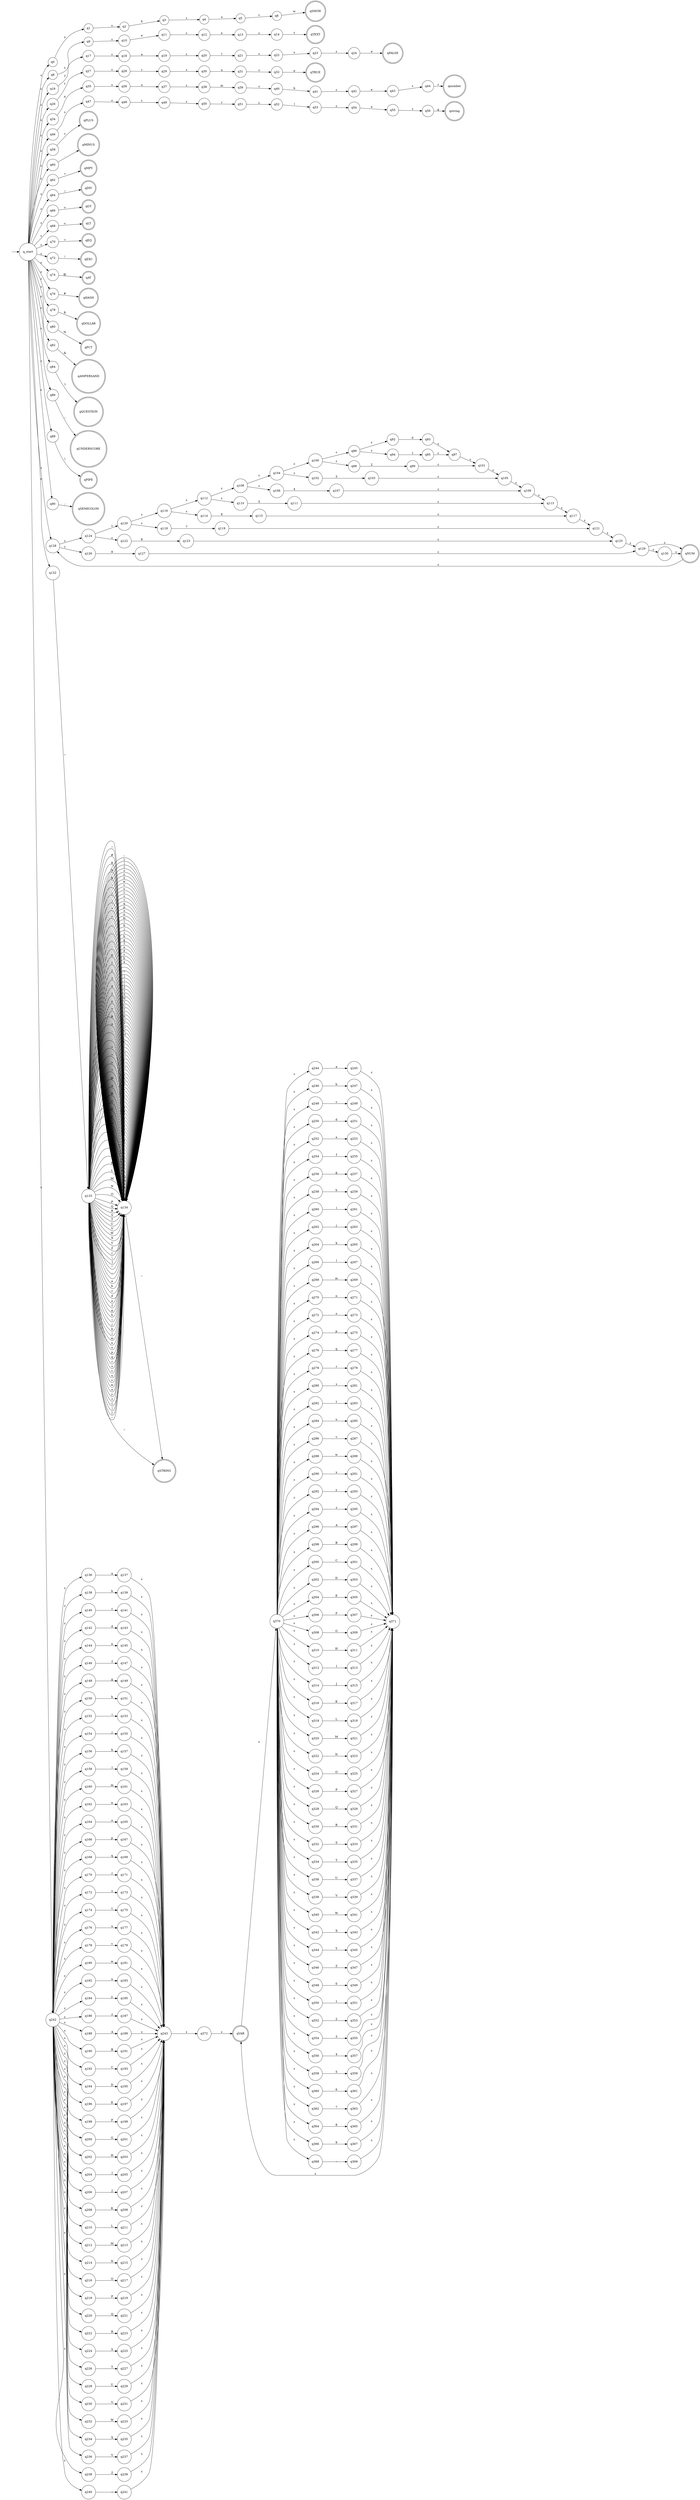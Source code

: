 digraph {
	rankdir=LR
	start [label="" shape=none]
	start -> q_start
	q_start [label=q_start shape=circle]
	q_start -> q0 [label="ε"]
	q_start -> q8 [label="ε"]
	q_start -> q16 [label="ε"]
	q_start -> q26 [label="ε"]
	q_start -> q34 [label="ε"]
	q_start -> q46 [label="ε"]
	q_start -> q58 [label="ε"]
	q_start -> q60 [label="ε"]
	q_start -> q62 [label="ε"]
	q_start -> q64 [label="ε"]
	q_start -> q66 [label="ε"]
	q_start -> q68 [label="ε"]
	q_start -> q70 [label="ε"]
	q_start -> q72 [label="ε"]
	q_start -> q74 [label="ε"]
	q_start -> q76 [label="ε"]
	q_start -> q78 [label="ε"]
	q_start -> q80 [label="ε"]
	q_start -> q82 [label="ε"]
	q_start -> q84 [label="ε"]
	q_start -> q86 [label="ε"]
	q_start -> q88 [label="ε"]
	q_start -> q90 [label="ε"]
	q_start -> q128 [label="ε"]
	q_start -> q132 [label="ε"]
	q_start -> q242 [label="ε"]
	q0 [label=q0 shape=circle]
	q0 -> q1 [label=s]
	q8 [label=q8 shape=circle]
	q8 -> q9 [label=t]
	q16 [label=q16 shape=circle]
	q16 -> q17 [label=f]
	q26 [label=q26 shape=circle]
	q26 -> q27 [label=t]
	q34 [label=q34 shape=circle]
	q34 -> q35 [label=n]
	q46 [label=q46 shape=circle]
	q46 -> q47 [label=s]
	q58 [label=q58 shape=circle]
	q58 -> qPLUS [label="+"]
	q60 [label=q60 shape=circle]
	q60 -> qMINUS [label="-"]
	q62 [label=q62 shape=circle]
	q62 -> qMPY [label="*"]
	q64 [label=q64 shape=circle]
	q64 -> qDIV [label="/"]
	q66 [label=q66 shape=circle]
	q66 -> qGT [label=">"]
	q68 [label=q68 shape=circle]
	q68 -> qLT [label="<"]
	q70 [label=q70 shape=circle]
	q70 -> qEQ [label="="]
	q72 [label=q72 shape=circle]
	q72 -> qEXC [label="!"]
	q74 [label=q74 shape=circle]
	q74 -> qAT [label="@"]
	q76 [label=q76 shape=circle]
	q76 -> qHASH [label="#"]
	q78 [label=q78 shape=circle]
	q78 -> qDOLLAR [label="$"]
	q80 [label=q80 shape=circle]
	q80 -> qPCT [label="%"]
	q82 [label=q82 shape=circle]
	q82 -> qAMPERSAND [label="&"]
	q84 [label=q84 shape=circle]
	q84 -> qQUESTION [label="?"]
	q86 [label=q86 shape=circle]
	q86 -> qUNDERSCORE [label=_]
	q88 [label=q88 shape=circle]
	q88 -> qPIPE [label="|"]
	q90 [label=q90 shape=circle]
	q90 -> qSEMICOLON [label=";"]
	q128 [label=q128 shape=circle]
	q128 -> q124 [label="ε"]
	q128 -> q126 [label="ε"]
	q132 [label=q132 shape=circle]
	q132 -> q133 [label="\""]
	q242 [label=q242 shape=circle]
	q242 -> q136 [label="ε"]
	q242 -> q138 [label="ε"]
	q242 -> q140 [label="ε"]
	q242 -> q142 [label="ε"]
	q242 -> q144 [label="ε"]
	q242 -> q146 [label="ε"]
	q242 -> q148 [label="ε"]
	q242 -> q150 [label="ε"]
	q242 -> q152 [label="ε"]
	q242 -> q154 [label="ε"]
	q242 -> q156 [label="ε"]
	q242 -> q158 [label="ε"]
	q242 -> q160 [label="ε"]
	q242 -> q162 [label="ε"]
	q242 -> q164 [label="ε"]
	q242 -> q166 [label="ε"]
	q242 -> q168 [label="ε"]
	q242 -> q170 [label="ε"]
	q242 -> q172 [label="ε"]
	q242 -> q174 [label="ε"]
	q242 -> q176 [label="ε"]
	q242 -> q178 [label="ε"]
	q242 -> q180 [label="ε"]
	q242 -> q182 [label="ε"]
	q242 -> q184 [label="ε"]
	q242 -> q186 [label="ε"]
	q242 -> q188 [label="ε"]
	q242 -> q190 [label="ε"]
	q242 -> q192 [label="ε"]
	q242 -> q194 [label="ε"]
	q242 -> q196 [label="ε"]
	q242 -> q198 [label="ε"]
	q242 -> q200 [label="ε"]
	q242 -> q202 [label="ε"]
	q242 -> q204 [label="ε"]
	q242 -> q206 [label="ε"]
	q242 -> q208 [label="ε"]
	q242 -> q210 [label="ε"]
	q242 -> q212 [label="ε"]
	q242 -> q214 [label="ε"]
	q242 -> q216 [label="ε"]
	q242 -> q218 [label="ε"]
	q242 -> q220 [label="ε"]
	q242 -> q222 [label="ε"]
	q242 -> q224 [label="ε"]
	q242 -> q226 [label="ε"]
	q242 -> q228 [label="ε"]
	q242 -> q230 [label="ε"]
	q242 -> q232 [label="ε"]
	q242 -> q234 [label="ε"]
	q242 -> q236 [label="ε"]
	q242 -> q238 [label="ε"]
	q242 -> q240 [label="ε"]
	q1 [label=q1 shape=circle]
	q1 -> q2 [label="ε"]
	q9 [label=q9 shape=circle]
	q9 -> q10 [label="ε"]
	q17 [label=q17 shape=circle]
	q17 -> q18 [label="ε"]
	q27 [label=q27 shape=circle]
	q27 -> q28 [label="ε"]
	q35 [label=q35 shape=circle]
	q35 -> q36 [label="ε"]
	q47 [label=q47 shape=circle]
	q47 -> q48 [label="ε"]
	qPLUS [label=qPLUS shape=doublecircle]
	qMINUS [label=qMINUS shape=doublecircle]
	qMPY [label=qMPY shape=doublecircle]
	qDIV [label=qDIV shape=doublecircle]
	qGT [label=qGT shape=doublecircle]
	qLT [label=qLT shape=doublecircle]
	qEQ [label=qEQ shape=doublecircle]
	qEXC [label=qEXC shape=doublecircle]
	qAT [label=qAT shape=doublecircle]
	qHASH [label=qHASH shape=doublecircle]
	qDOLLAR [label=qDOLLAR shape=doublecircle]
	qPCT [label=qPCT shape=doublecircle]
	qAMPERSAND [label=qAMPERSAND shape=doublecircle]
	qQUESTION [label=qQUESTION shape=doublecircle]
	qUNDERSCORE [label=qUNDERSCORE shape=doublecircle]
	qPIPE [label=qPIPE shape=doublecircle]
	qSEMICOLON [label=qSEMICOLON shape=doublecircle]
	q124 [label=q124 shape=circle]
	q124 -> q120 [label="ε"]
	q124 -> q122 [label="ε"]
	q126 [label=q126 shape=circle]
	q126 -> q127 [label=9]
	q133 [label=q133 shape=circle]
	q133 -> q134 [label=" "]
	q133 -> q134 [label="!"]
	q133 -> q134 [label="#"]
	q133 -> q134 [label="$"]
	q133 -> q134 [label="%"]
	q133 -> q134 [label="&"]
	q133 -> q134 [label="'"]
	q133 -> q134 [label="("]
	q133 -> q134 [label=")"]
	q133 -> q134 [label="*"]
	q133 -> q134 [label="+"]
	q133 -> q134 [label=","]
	q133 -> q134 [label="-"]
	q133 -> q134 [label="."]
	q133 -> q134 [label="/"]
	q133 -> q134 [label=0]
	q133 -> q134 [label=1]
	q133 -> q134 [label=2]
	q133 -> q134 [label=3]
	q133 -> q134 [label=4]
	q133 -> q134 [label=5]
	q133 -> q134 [label=6]
	q133 -> q134 [label=7]
	q133 -> q134 [label=8]
	q133 -> q134 [label=9]
	q133 -> q134 [label=":"]
	q133 -> q134 [label=";"]
	q133 -> q134 [label="<"]
	q133 -> q134 [label="="]
	q133 -> q134 [label=">"]
	q133 -> q134 [label="?"]
	q133 -> q134 [label="@"]
	q133 -> q134 [label=A]
	q133 -> q134 [label=B]
	q133 -> q134 [label=C]
	q133 -> q134 [label=D]
	q133 -> q134 [label=E]
	q133 -> q134 [label=F]
	q133 -> q134 [label=G]
	q133 -> q134 [label=H]
	q133 -> q134 [label=I]
	q133 -> q134 [label=J]
	q133 -> q134 [label=K]
	q133 -> q134 [label=L]
	q133 -> q134 [label=M]
	q133 -> q134 [label=N]
	q133 -> q134 [label=O]
	q133 -> q134 [label=P]
	q133 -> q134 [label=Q]
	q133 -> q134 [label=R]
	q133 -> q134 [label=S]
	q133 -> q134 [label=T]
	q133 -> q134 [label=U]
	q133 -> q134 [label=V]
	q133 -> q134 [label=W]
	q133 -> q134 [label=X]
	q133 -> q134 [label=Y]
	q133 -> q134 [label=Z]
	q133 -> q134 [label="["]
	q133 -> q134 [label="\\"]
	q133 -> q134 [label="]"]
	q133 -> q134 [label="^"]
	q133 -> q134 [label=_]
	q133 -> q134 [label="`"]
	q133 -> q134 [label=a]
	q133 -> q134 [label=b]
	q133 -> q134 [label=c]
	q133 -> q134 [label=d]
	q133 -> q134 [label=e]
	q133 -> q134 [label=f]
	q133 -> q134 [label=g]
	q133 -> q134 [label=h]
	q133 -> q134 [label=i]
	q133 -> q134 [label=j]
	q133 -> q134 [label=k]
	q133 -> q134 [label=l]
	q133 -> q134 [label=m]
	q133 -> q134 [label=n]
	q133 -> q134 [label=o]
	q133 -> q134 [label=p]
	q133 -> q134 [label=q]
	q133 -> q134 [label=r]
	q133 -> q134 [label=s]
	q133 -> q134 [label=t]
	q133 -> q134 [label=u]
	q133 -> q134 [label=v]
	q133 -> q134 [label=w]
	q133 -> q134 [label=x]
	q133 -> q134 [label=y]
	q133 -> q134 [label=z]
	q133 -> q134 [label="{"]
	q133 -> q134 [label="|"]
	q133 -> q134 [label="}"]
	q133 -> q134 [label="~"]
	q133 -> qSTRING [label="\""]
	q136 [label=q136 shape=circle]
	q136 -> q137 [label=a]
	q138 [label=q138 shape=circle]
	q138 -> q139 [label=b]
	q140 [label=q140 shape=circle]
	q140 -> q141 [label=c]
	q142 [label=q142 shape=circle]
	q142 -> q143 [label=d]
	q144 [label=q144 shape=circle]
	q144 -> q145 [label=e]
	q146 [label=q146 shape=circle]
	q146 -> q147 [label=f]
	q148 [label=q148 shape=circle]
	q148 -> q149 [label=g]
	q150 [label=q150 shape=circle]
	q150 -> q151 [label=h]
	q152 [label=q152 shape=circle]
	q152 -> q153 [label=i]
	q154 [label=q154 shape=circle]
	q154 -> q155 [label=j]
	q156 [label=q156 shape=circle]
	q156 -> q157 [label=k]
	q158 [label=q158 shape=circle]
	q158 -> q159 [label=l]
	q160 [label=q160 shape=circle]
	q160 -> q161 [label=m]
	q162 [label=q162 shape=circle]
	q162 -> q163 [label=n]
	q164 [label=q164 shape=circle]
	q164 -> q165 [label=o]
	q166 [label=q166 shape=circle]
	q166 -> q167 [label=p]
	q168 [label=q168 shape=circle]
	q168 -> q169 [label=q]
	q170 [label=q170 shape=circle]
	q170 -> q171 [label=r]
	q172 [label=q172 shape=circle]
	q172 -> q173 [label=s]
	q174 [label=q174 shape=circle]
	q174 -> q175 [label=t]
	q176 [label=q176 shape=circle]
	q176 -> q177 [label=u]
	q178 [label=q178 shape=circle]
	q178 -> q179 [label=v]
	q180 [label=q180 shape=circle]
	q180 -> q181 [label=w]
	q182 [label=q182 shape=circle]
	q182 -> q183 [label=x]
	q184 [label=q184 shape=circle]
	q184 -> q185 [label=y]
	q186 [label=q186 shape=circle]
	q186 -> q187 [label=z]
	q188 [label=q188 shape=circle]
	q188 -> q189 [label=A]
	q190 [label=q190 shape=circle]
	q190 -> q191 [label=B]
	q192 [label=q192 shape=circle]
	q192 -> q193 [label=C]
	q194 [label=q194 shape=circle]
	q194 -> q195 [label=D]
	q196 [label=q196 shape=circle]
	q196 -> q197 [label=E]
	q198 [label=q198 shape=circle]
	q198 -> q199 [label=F]
	q200 [label=q200 shape=circle]
	q200 -> q201 [label=G]
	q202 [label=q202 shape=circle]
	q202 -> q203 [label=H]
	q204 [label=q204 shape=circle]
	q204 -> q205 [label=I]
	q206 [label=q206 shape=circle]
	q206 -> q207 [label=J]
	q208 [label=q208 shape=circle]
	q208 -> q209 [label=K]
	q210 [label=q210 shape=circle]
	q210 -> q211 [label=L]
	q212 [label=q212 shape=circle]
	q212 -> q213 [label=M]
	q214 [label=q214 shape=circle]
	q214 -> q215 [label=N]
	q216 [label=q216 shape=circle]
	q216 -> q217 [label=O]
	q218 [label=q218 shape=circle]
	q218 -> q219 [label=P]
	q220 [label=q220 shape=circle]
	q220 -> q221 [label=Q]
	q222 [label=q222 shape=circle]
	q222 -> q223 [label=R]
	q224 [label=q224 shape=circle]
	q224 -> q225 [label=S]
	q226 [label=q226 shape=circle]
	q226 -> q227 [label=T]
	q228 [label=q228 shape=circle]
	q228 -> q229 [label=U]
	q230 [label=q230 shape=circle]
	q230 -> q231 [label=V]
	q232 [label=q232 shape=circle]
	q232 -> q233 [label=W]
	q234 [label=q234 shape=circle]
	q234 -> q235 [label=X]
	q236 [label=q236 shape=circle]
	q236 -> q237 [label=Y]
	q238 [label=q238 shape=circle]
	q238 -> q239 [label=Z]
	q240 [label=q240 shape=circle]
	q240 -> q241 [label=_]
	q2 [label=q2 shape=circle]
	q2 -> q3 [label=h]
	q10 [label=q10 shape=circle]
	q10 -> q11 [label=e]
	q18 [label=q18 shape=circle]
	q18 -> q19 [label=a]
	q28 [label=q28 shape=circle]
	q28 -> q29 [label=r]
	q36 [label=q36 shape=circle]
	q36 -> q37 [label=u]
	q48 [label=q48 shape=circle]
	q48 -> q49 [label=t]
	q120 [label=q120 shape=circle]
	q120 -> q116 [label="ε"]
	q120 -> q118 [label="ε"]
	q122 [label=q122 shape=circle]
	q122 -> q123 [label=8]
	q127 [label=q127 shape=circle]
	q127 -> q129 [label="ε"]
	q134 [label=q134 shape=circle]
	q134 -> q134 [label=" "]
	q134 -> q134 [label="!"]
	q134 -> q134 [label="#"]
	q134 -> q134 [label="$"]
	q134 -> q134 [label="%"]
	q134 -> q134 [label="&"]
	q134 -> q134 [label="'"]
	q134 -> q134 [label="("]
	q134 -> q134 [label=")"]
	q134 -> q134 [label="*"]
	q134 -> q134 [label="+"]
	q134 -> q134 [label=","]
	q134 -> q134 [label="-"]
	q134 -> q134 [label="."]
	q134 -> q134 [label="/"]
	q134 -> q134 [label=0]
	q134 -> q134 [label=1]
	q134 -> q134 [label=2]
	q134 -> q134 [label=3]
	q134 -> q134 [label=4]
	q134 -> q134 [label=5]
	q134 -> q134 [label=6]
	q134 -> q134 [label=7]
	q134 -> q134 [label=8]
	q134 -> q134 [label=9]
	q134 -> q134 [label=":"]
	q134 -> q134 [label=";"]
	q134 -> q134 [label="<"]
	q134 -> q134 [label="="]
	q134 -> q134 [label=">"]
	q134 -> q134 [label="?"]
	q134 -> q134 [label="@"]
	q134 -> q134 [label=A]
	q134 -> q134 [label=B]
	q134 -> q134 [label=C]
	q134 -> q134 [label=D]
	q134 -> q134 [label=E]
	q134 -> q134 [label=F]
	q134 -> q134 [label=G]
	q134 -> q134 [label=H]
	q134 -> q134 [label=I]
	q134 -> q134 [label=J]
	q134 -> q134 [label=K]
	q134 -> q134 [label=L]
	q134 -> q134 [label=M]
	q134 -> q134 [label=N]
	q134 -> q134 [label=O]
	q134 -> q134 [label=P]
	q134 -> q134 [label=Q]
	q134 -> q134 [label=R]
	q134 -> q134 [label=S]
	q134 -> q134 [label=T]
	q134 -> q134 [label=U]
	q134 -> q134 [label=V]
	q134 -> q134 [label=W]
	q134 -> q134 [label=X]
	q134 -> q134 [label=Y]
	q134 -> q134 [label=Z]
	q134 -> q134 [label="["]
	q134 -> q134 [label="\\"]
	q134 -> q134 [label="]"]
	q134 -> q134 [label="^"]
	q134 -> q134 [label=_]
	q134 -> q134 [label="`"]
	q134 -> q134 [label=a]
	q134 -> q134 [label=b]
	q134 -> q134 [label=c]
	q134 -> q134 [label=d]
	q134 -> q134 [label=e]
	q134 -> q134 [label=f]
	q134 -> q134 [label=g]
	q134 -> q134 [label=h]
	q134 -> q134 [label=i]
	q134 -> q134 [label=j]
	q134 -> q134 [label=k]
	q134 -> q134 [label=l]
	q134 -> q134 [label=m]
	q134 -> q134 [label=n]
	q134 -> q134 [label=o]
	q134 -> q134 [label=p]
	q134 -> q134 [label=q]
	q134 -> q134 [label=r]
	q134 -> q134 [label=s]
	q134 -> q134 [label=t]
	q134 -> q134 [label=u]
	q134 -> q134 [label=v]
	q134 -> q134 [label=w]
	q134 -> q134 [label=x]
	q134 -> q134 [label=y]
	q134 -> q134 [label=z]
	q134 -> q134 [label="{"]
	q134 -> q134 [label="|"]
	q134 -> q134 [label="}"]
	q134 -> q134 [label="~"]
	q134 -> qSTRING [label="\""]
	qSTRING [label=qSTRING shape=doublecircle]
	q137 [label=q137 shape=circle]
	q137 -> q243 [label="ε"]
	q139 [label=q139 shape=circle]
	q139 -> q243 [label="ε"]
	q141 [label=q141 shape=circle]
	q141 -> q243 [label="ε"]
	q143 [label=q143 shape=circle]
	q143 -> q243 [label="ε"]
	q145 [label=q145 shape=circle]
	q145 -> q243 [label="ε"]
	q147 [label=q147 shape=circle]
	q147 -> q243 [label="ε"]
	q149 [label=q149 shape=circle]
	q149 -> q243 [label="ε"]
	q151 [label=q151 shape=circle]
	q151 -> q243 [label="ε"]
	q153 [label=q153 shape=circle]
	q153 -> q243 [label="ε"]
	q155 [label=q155 shape=circle]
	q155 -> q243 [label="ε"]
	q157 [label=q157 shape=circle]
	q157 -> q243 [label="ε"]
	q159 [label=q159 shape=circle]
	q159 -> q243 [label="ε"]
	q161 [label=q161 shape=circle]
	q161 -> q243 [label="ε"]
	q163 [label=q163 shape=circle]
	q163 -> q243 [label="ε"]
	q165 [label=q165 shape=circle]
	q165 -> q243 [label="ε"]
	q167 [label=q167 shape=circle]
	q167 -> q243 [label="ε"]
	q169 [label=q169 shape=circle]
	q169 -> q243 [label="ε"]
	q171 [label=q171 shape=circle]
	q171 -> q243 [label="ε"]
	q173 [label=q173 shape=circle]
	q173 -> q243 [label="ε"]
	q175 [label=q175 shape=circle]
	q175 -> q243 [label="ε"]
	q177 [label=q177 shape=circle]
	q177 -> q243 [label="ε"]
	q179 [label=q179 shape=circle]
	q179 -> q243 [label="ε"]
	q181 [label=q181 shape=circle]
	q181 -> q243 [label="ε"]
	q183 [label=q183 shape=circle]
	q183 -> q243 [label="ε"]
	q185 [label=q185 shape=circle]
	q185 -> q243 [label="ε"]
	q187 [label=q187 shape=circle]
	q187 -> q243 [label="ε"]
	q189 [label=q189 shape=circle]
	q189 -> q243 [label="ε"]
	q191 [label=q191 shape=circle]
	q191 -> q243 [label="ε"]
	q193 [label=q193 shape=circle]
	q193 -> q243 [label="ε"]
	q195 [label=q195 shape=circle]
	q195 -> q243 [label="ε"]
	q197 [label=q197 shape=circle]
	q197 -> q243 [label="ε"]
	q199 [label=q199 shape=circle]
	q199 -> q243 [label="ε"]
	q201 [label=q201 shape=circle]
	q201 -> q243 [label="ε"]
	q203 [label=q203 shape=circle]
	q203 -> q243 [label="ε"]
	q205 [label=q205 shape=circle]
	q205 -> q243 [label="ε"]
	q207 [label=q207 shape=circle]
	q207 -> q243 [label="ε"]
	q209 [label=q209 shape=circle]
	q209 -> q243 [label="ε"]
	q211 [label=q211 shape=circle]
	q211 -> q243 [label="ε"]
	q213 [label=q213 shape=circle]
	q213 -> q243 [label="ε"]
	q215 [label=q215 shape=circle]
	q215 -> q243 [label="ε"]
	q217 [label=q217 shape=circle]
	q217 -> q243 [label="ε"]
	q219 [label=q219 shape=circle]
	q219 -> q243 [label="ε"]
	q221 [label=q221 shape=circle]
	q221 -> q243 [label="ε"]
	q223 [label=q223 shape=circle]
	q223 -> q243 [label="ε"]
	q225 [label=q225 shape=circle]
	q225 -> q243 [label="ε"]
	q227 [label=q227 shape=circle]
	q227 -> q243 [label="ε"]
	q229 [label=q229 shape=circle]
	q229 -> q243 [label="ε"]
	q231 [label=q231 shape=circle]
	q231 -> q243 [label="ε"]
	q233 [label=q233 shape=circle]
	q233 -> q243 [label="ε"]
	q235 [label=q235 shape=circle]
	q235 -> q243 [label="ε"]
	q237 [label=q237 shape=circle]
	q237 -> q243 [label="ε"]
	q239 [label=q239 shape=circle]
	q239 -> q243 [label="ε"]
	q241 [label=q241 shape=circle]
	q241 -> q243 [label="ε"]
	q3 [label=q3 shape=circle]
	q3 -> q4 [label="ε"]
	q11 [label=q11 shape=circle]
	q11 -> q12 [label="ε"]
	q19 [label=q19 shape=circle]
	q19 -> q20 [label="ε"]
	q29 [label=q29 shape=circle]
	q29 -> q30 [label="ε"]
	q37 [label=q37 shape=circle]
	q37 -> q38 [label="ε"]
	q49 [label=q49 shape=circle]
	q49 -> q50 [label="ε"]
	q116 [label=q116 shape=circle]
	q116 -> q112 [label="ε"]
	q116 -> q114 [label="ε"]
	q118 [label=q118 shape=circle]
	q118 -> q119 [label=7]
	q123 [label=q123 shape=circle]
	q123 -> q125 [label="ε"]
	q129 [label=q129 shape=circle]
	q129 -> qNUM [label="ε"]
	q129 -> q130 [label="ε"]
	q243 [label=q243 shape=circle]
	q243 -> q372 [label="ε"]
	q4 [label=q4 shape=circle]
	q4 -> q5 [label=o]
	q12 [label=q12 shape=circle]
	q12 -> q13 [label=x]
	q20 [label=q20 shape=circle]
	q20 -> q21 [label=l]
	q30 [label=q30 shape=circle]
	q30 -> q31 [label=u]
	q38 [label=q38 shape=circle]
	q38 -> q39 [label=m]
	q50 [label=q50 shape=circle]
	q50 -> q51 [label=r]
	q112 [label=q112 shape=circle]
	q112 -> q108 [label="ε"]
	q112 -> q110 [label="ε"]
	q114 [label=q114 shape=circle]
	q114 -> q115 [label=6]
	q119 [label=q119 shape=circle]
	q119 -> q121 [label="ε"]
	q125 [label=q125 shape=circle]
	q125 -> q129 [label="ε"]
	qNUM [label=qNUM shape=doublecircle]
	qNUM -> q128 [label="ε"]
	q130 [label=q130 shape=circle]
	q130 -> qNUM [label="ε"]
	q372 [label=q372 shape=circle]
	q372 -> qVAR [label="ε"]
	q5 [label=q5 shape=circle]
	q5 -> q6 [label="ε"]
	q13 [label=q13 shape=circle]
	q13 -> q14 [label="ε"]
	q21 [label=q21 shape=circle]
	q21 -> q22 [label="ε"]
	q31 [label=q31 shape=circle]
	q31 -> q32 [label="ε"]
	q39 [label=q39 shape=circle]
	q39 -> q40 [label="ε"]
	q51 [label=q51 shape=circle]
	q51 -> q52 [label="ε"]
	q108 [label=q108 shape=circle]
	q108 -> q104 [label="ε"]
	q108 -> q106 [label="ε"]
	q110 [label=q110 shape=circle]
	q110 -> q111 [label=5]
	q115 [label=q115 shape=circle]
	q115 -> q117 [label="ε"]
	q121 [label=q121 shape=circle]
	q121 -> q125 [label="ε"]
	qVAR [label=qVAR shape=doublecircle]
	qVAR -> q370 [label="ε"]
	q6 [label=q6 shape=circle]
	q6 -> qSHOW [label=w]
	q14 [label=q14 shape=circle]
	q14 -> qTEXT [label=t]
	q22 [label=q22 shape=circle]
	q22 -> q23 [label=s]
	q32 [label=q32 shape=circle]
	q32 -> qTRUE [label=e]
	q40 [label=q40 shape=circle]
	q40 -> q41 [label=b]
	q52 [label=q52 shape=circle]
	q52 -> q53 [label=i]
	q104 [label=q104 shape=circle]
	q104 -> q100 [label="ε"]
	q104 -> q102 [label="ε"]
	q106 [label=q106 shape=circle]
	q106 -> q107 [label=4]
	q111 [label=q111 shape=circle]
	q111 -> q113 [label="ε"]
	q117 [label=q117 shape=circle]
	q117 -> q121 [label="ε"]
	q370 [label=q370 shape=circle]
	q370 -> q244 [label="ε"]
	q370 -> q246 [label="ε"]
	q370 -> q248 [label="ε"]
	q370 -> q250 [label="ε"]
	q370 -> q252 [label="ε"]
	q370 -> q254 [label="ε"]
	q370 -> q256 [label="ε"]
	q370 -> q258 [label="ε"]
	q370 -> q260 [label="ε"]
	q370 -> q262 [label="ε"]
	q370 -> q264 [label="ε"]
	q370 -> q266 [label="ε"]
	q370 -> q268 [label="ε"]
	q370 -> q270 [label="ε"]
	q370 -> q272 [label="ε"]
	q370 -> q274 [label="ε"]
	q370 -> q276 [label="ε"]
	q370 -> q278 [label="ε"]
	q370 -> q280 [label="ε"]
	q370 -> q282 [label="ε"]
	q370 -> q284 [label="ε"]
	q370 -> q286 [label="ε"]
	q370 -> q288 [label="ε"]
	q370 -> q290 [label="ε"]
	q370 -> q292 [label="ε"]
	q370 -> q294 [label="ε"]
	q370 -> q296 [label="ε"]
	q370 -> q298 [label="ε"]
	q370 -> q300 [label="ε"]
	q370 -> q302 [label="ε"]
	q370 -> q304 [label="ε"]
	q370 -> q306 [label="ε"]
	q370 -> q308 [label="ε"]
	q370 -> q310 [label="ε"]
	q370 -> q312 [label="ε"]
	q370 -> q314 [label="ε"]
	q370 -> q316 [label="ε"]
	q370 -> q318 [label="ε"]
	q370 -> q320 [label="ε"]
	q370 -> q322 [label="ε"]
	q370 -> q324 [label="ε"]
	q370 -> q326 [label="ε"]
	q370 -> q328 [label="ε"]
	q370 -> q330 [label="ε"]
	q370 -> q332 [label="ε"]
	q370 -> q334 [label="ε"]
	q370 -> q336 [label="ε"]
	q370 -> q338 [label="ε"]
	q370 -> q340 [label="ε"]
	q370 -> q342 [label="ε"]
	q370 -> q344 [label="ε"]
	q370 -> q346 [label="ε"]
	q370 -> q348 [label="ε"]
	q370 -> q350 [label="ε"]
	q370 -> q352 [label="ε"]
	q370 -> q354 [label="ε"]
	q370 -> q356 [label="ε"]
	q370 -> q358 [label="ε"]
	q370 -> q360 [label="ε"]
	q370 -> q362 [label="ε"]
	q370 -> q364 [label="ε"]
	q370 -> q366 [label="ε"]
	q370 -> q368 [label="ε"]
	qSHOW [label=qSHOW shape=doublecircle]
	qTEXT [label=qTEXT shape=doublecircle]
	q23 [label=q23 shape=circle]
	q23 -> q24 [label="ε"]
	qTRUE [label=qTRUE shape=doublecircle]
	q41 [label=q41 shape=circle]
	q41 -> q42 [label="ε"]
	q53 [label=q53 shape=circle]
	q53 -> q54 [label="ε"]
	q100 [label=q100 shape=circle]
	q100 -> q96 [label="ε"]
	q100 -> q98 [label="ε"]
	q102 [label=q102 shape=circle]
	q102 -> q103 [label=3]
	q107 [label=q107 shape=circle]
	q107 -> q109 [label="ε"]
	q113 [label=q113 shape=circle]
	q113 -> q117 [label="ε"]
	q244 [label=q244 shape=circle]
	q244 -> q245 [label=a]
	q246 [label=q246 shape=circle]
	q246 -> q247 [label=b]
	q248 [label=q248 shape=circle]
	q248 -> q249 [label=c]
	q250 [label=q250 shape=circle]
	q250 -> q251 [label=d]
	q252 [label=q252 shape=circle]
	q252 -> q253 [label=e]
	q254 [label=q254 shape=circle]
	q254 -> q255 [label=f]
	q256 [label=q256 shape=circle]
	q256 -> q257 [label=g]
	q258 [label=q258 shape=circle]
	q258 -> q259 [label=h]
	q260 [label=q260 shape=circle]
	q260 -> q261 [label=i]
	q262 [label=q262 shape=circle]
	q262 -> q263 [label=j]
	q264 [label=q264 shape=circle]
	q264 -> q265 [label=k]
	q266 [label=q266 shape=circle]
	q266 -> q267 [label=l]
	q268 [label=q268 shape=circle]
	q268 -> q269 [label=m]
	q270 [label=q270 shape=circle]
	q270 -> q271 [label=n]
	q272 [label=q272 shape=circle]
	q272 -> q273 [label=o]
	q274 [label=q274 shape=circle]
	q274 -> q275 [label=p]
	q276 [label=q276 shape=circle]
	q276 -> q277 [label=q]
	q278 [label=q278 shape=circle]
	q278 -> q279 [label=r]
	q280 [label=q280 shape=circle]
	q280 -> q281 [label=s]
	q282 [label=q282 shape=circle]
	q282 -> q283 [label=t]
	q284 [label=q284 shape=circle]
	q284 -> q285 [label=u]
	q286 [label=q286 shape=circle]
	q286 -> q287 [label=v]
	q288 [label=q288 shape=circle]
	q288 -> q289 [label=w]
	q290 [label=q290 shape=circle]
	q290 -> q291 [label=x]
	q292 [label=q292 shape=circle]
	q292 -> q293 [label=y]
	q294 [label=q294 shape=circle]
	q294 -> q295 [label=z]
	q296 [label=q296 shape=circle]
	q296 -> q297 [label=A]
	q298 [label=q298 shape=circle]
	q298 -> q299 [label=B]
	q300 [label=q300 shape=circle]
	q300 -> q301 [label=C]
	q302 [label=q302 shape=circle]
	q302 -> q303 [label=D]
	q304 [label=q304 shape=circle]
	q304 -> q305 [label=E]
	q306 [label=q306 shape=circle]
	q306 -> q307 [label=F]
	q308 [label=q308 shape=circle]
	q308 -> q309 [label=G]
	q310 [label=q310 shape=circle]
	q310 -> q311 [label=H]
	q312 [label=q312 shape=circle]
	q312 -> q313 [label=I]
	q314 [label=q314 shape=circle]
	q314 -> q315 [label=J]
	q316 [label=q316 shape=circle]
	q316 -> q317 [label=K]
	q318 [label=q318 shape=circle]
	q318 -> q319 [label=L]
	q320 [label=q320 shape=circle]
	q320 -> q321 [label=M]
	q322 [label=q322 shape=circle]
	q322 -> q323 [label=N]
	q324 [label=q324 shape=circle]
	q324 -> q325 [label=O]
	q326 [label=q326 shape=circle]
	q326 -> q327 [label=P]
	q328 [label=q328 shape=circle]
	q328 -> q329 [label=Q]
	q330 [label=q330 shape=circle]
	q330 -> q331 [label=R]
	q332 [label=q332 shape=circle]
	q332 -> q333 [label=S]
	q334 [label=q334 shape=circle]
	q334 -> q335 [label=T]
	q336 [label=q336 shape=circle]
	q336 -> q337 [label=U]
	q338 [label=q338 shape=circle]
	q338 -> q339 [label=V]
	q340 [label=q340 shape=circle]
	q340 -> q341 [label=W]
	q342 [label=q342 shape=circle]
	q342 -> q343 [label=X]
	q344 [label=q344 shape=circle]
	q344 -> q345 [label=Y]
	q346 [label=q346 shape=circle]
	q346 -> q347 [label=Z]
	q348 [label=q348 shape=circle]
	q348 -> q349 [label=0]
	q350 [label=q350 shape=circle]
	q350 -> q351 [label=1]
	q352 [label=q352 shape=circle]
	q352 -> q353 [label=2]
	q354 [label=q354 shape=circle]
	q354 -> q355 [label=3]
	q356 [label=q356 shape=circle]
	q356 -> q357 [label=4]
	q358 [label=q358 shape=circle]
	q358 -> q359 [label=5]
	q360 [label=q360 shape=circle]
	q360 -> q361 [label=6]
	q362 [label=q362 shape=circle]
	q362 -> q363 [label=7]
	q364 [label=q364 shape=circle]
	q364 -> q365 [label=8]
	q366 [label=q366 shape=circle]
	q366 -> q367 [label=9]
	q368 [label=q368 shape=circle]
	q368 -> q369 [label=_]
	q24 [label=q24 shape=circle]
	q24 -> qFALSE [label=e]
	q42 [label=q42 shape=circle]
	q42 -> q43 [label=e]
	q54 [label=q54 shape=circle]
	q54 -> q55 [label=n]
	q96 [label=q96 shape=circle]
	q96 -> q92 [label="ε"]
	q96 -> q94 [label="ε"]
	q98 [label=q98 shape=circle]
	q98 -> q99 [label=2]
	q103 [label=q103 shape=circle]
	q103 -> q105 [label="ε"]
	q109 [label=q109 shape=circle]
	q109 -> q113 [label="ε"]
	q245 [label=q245 shape=circle]
	q245 -> q371 [label="ε"]
	q247 [label=q247 shape=circle]
	q247 -> q371 [label="ε"]
	q249 [label=q249 shape=circle]
	q249 -> q371 [label="ε"]
	q251 [label=q251 shape=circle]
	q251 -> q371 [label="ε"]
	q253 [label=q253 shape=circle]
	q253 -> q371 [label="ε"]
	q255 [label=q255 shape=circle]
	q255 -> q371 [label="ε"]
	q257 [label=q257 shape=circle]
	q257 -> q371 [label="ε"]
	q259 [label=q259 shape=circle]
	q259 -> q371 [label="ε"]
	q261 [label=q261 shape=circle]
	q261 -> q371 [label="ε"]
	q263 [label=q263 shape=circle]
	q263 -> q371 [label="ε"]
	q265 [label=q265 shape=circle]
	q265 -> q371 [label="ε"]
	q267 [label=q267 shape=circle]
	q267 -> q371 [label="ε"]
	q269 [label=q269 shape=circle]
	q269 -> q371 [label="ε"]
	q271 [label=q271 shape=circle]
	q271 -> q371 [label="ε"]
	q273 [label=q273 shape=circle]
	q273 -> q371 [label="ε"]
	q275 [label=q275 shape=circle]
	q275 -> q371 [label="ε"]
	q277 [label=q277 shape=circle]
	q277 -> q371 [label="ε"]
	q279 [label=q279 shape=circle]
	q279 -> q371 [label="ε"]
	q281 [label=q281 shape=circle]
	q281 -> q371 [label="ε"]
	q283 [label=q283 shape=circle]
	q283 -> q371 [label="ε"]
	q285 [label=q285 shape=circle]
	q285 -> q371 [label="ε"]
	q287 [label=q287 shape=circle]
	q287 -> q371 [label="ε"]
	q289 [label=q289 shape=circle]
	q289 -> q371 [label="ε"]
	q291 [label=q291 shape=circle]
	q291 -> q371 [label="ε"]
	q293 [label=q293 shape=circle]
	q293 -> q371 [label="ε"]
	q295 [label=q295 shape=circle]
	q295 -> q371 [label="ε"]
	q297 [label=q297 shape=circle]
	q297 -> q371 [label="ε"]
	q299 [label=q299 shape=circle]
	q299 -> q371 [label="ε"]
	q301 [label=q301 shape=circle]
	q301 -> q371 [label="ε"]
	q303 [label=q303 shape=circle]
	q303 -> q371 [label="ε"]
	q305 [label=q305 shape=circle]
	q305 -> q371 [label="ε"]
	q307 [label=q307 shape=circle]
	q307 -> q371 [label="ε"]
	q309 [label=q309 shape=circle]
	q309 -> q371 [label="ε"]
	q311 [label=q311 shape=circle]
	q311 -> q371 [label="ε"]
	q313 [label=q313 shape=circle]
	q313 -> q371 [label="ε"]
	q315 [label=q315 shape=circle]
	q315 -> q371 [label="ε"]
	q317 [label=q317 shape=circle]
	q317 -> q371 [label="ε"]
	q319 [label=q319 shape=circle]
	q319 -> q371 [label="ε"]
	q321 [label=q321 shape=circle]
	q321 -> q371 [label="ε"]
	q323 [label=q323 shape=circle]
	q323 -> q371 [label="ε"]
	q325 [label=q325 shape=circle]
	q325 -> q371 [label="ε"]
	q327 [label=q327 shape=circle]
	q327 -> q371 [label="ε"]
	q329 [label=q329 shape=circle]
	q329 -> q371 [label="ε"]
	q331 [label=q331 shape=circle]
	q331 -> q371 [label="ε"]
	q333 [label=q333 shape=circle]
	q333 -> q371 [label="ε"]
	q335 [label=q335 shape=circle]
	q335 -> q371 [label="ε"]
	q337 [label=q337 shape=circle]
	q337 -> q371 [label="ε"]
	q339 [label=q339 shape=circle]
	q339 -> q371 [label="ε"]
	q341 [label=q341 shape=circle]
	q341 -> q371 [label="ε"]
	q343 [label=q343 shape=circle]
	q343 -> q371 [label="ε"]
	q345 [label=q345 shape=circle]
	q345 -> q371 [label="ε"]
	q347 [label=q347 shape=circle]
	q347 -> q371 [label="ε"]
	q349 [label=q349 shape=circle]
	q349 -> q371 [label="ε"]
	q351 [label=q351 shape=circle]
	q351 -> q371 [label="ε"]
	q353 [label=q353 shape=circle]
	q353 -> q371 [label="ε"]
	q355 [label=q355 shape=circle]
	q355 -> q371 [label="ε"]
	q357 [label=q357 shape=circle]
	q357 -> q371 [label="ε"]
	q359 [label=q359 shape=circle]
	q359 -> q371 [label="ε"]
	q361 [label=q361 shape=circle]
	q361 -> q371 [label="ε"]
	q363 [label=q363 shape=circle]
	q363 -> q371 [label="ε"]
	q365 [label=q365 shape=circle]
	q365 -> q371 [label="ε"]
	q367 [label=q367 shape=circle]
	q367 -> q371 [label="ε"]
	q369 [label=q369 shape=circle]
	q369 -> q371 [label="ε"]
	qFALSE [label=qFALSE shape=doublecircle]
	q43 [label=q43 shape=circle]
	q43 -> q44 [label="ε"]
	q55 [label=q55 shape=circle]
	q55 -> q56 [label="ε"]
	q92 [label=q92 shape=circle]
	q92 -> q93 [label=0]
	q94 [label=q94 shape=circle]
	q94 -> q95 [label=1]
	q99 [label=q99 shape=circle]
	q99 -> q101 [label="ε"]
	q105 [label=q105 shape=circle]
	q105 -> q109 [label="ε"]
	q371 [label=q371 shape=circle]
	q371 -> qVAR [label="ε"]
	q44 [label=q44 shape=circle]
	q44 -> qnumber [label=r]
	q56 [label=q56 shape=circle]
	q56 -> qstring [label=g]
	q93 [label=q93 shape=circle]
	q93 -> q97 [label="ε"]
	q95 [label=q95 shape=circle]
	q95 -> q97 [label="ε"]
	q101 [label=q101 shape=circle]
	q101 -> q105 [label="ε"]
	qnumber [label=qnumber shape=doublecircle]
	qstring [label=qstring shape=doublecircle]
	q97 [label=q97 shape=circle]
	q97 -> q101 [label="ε"]
}
